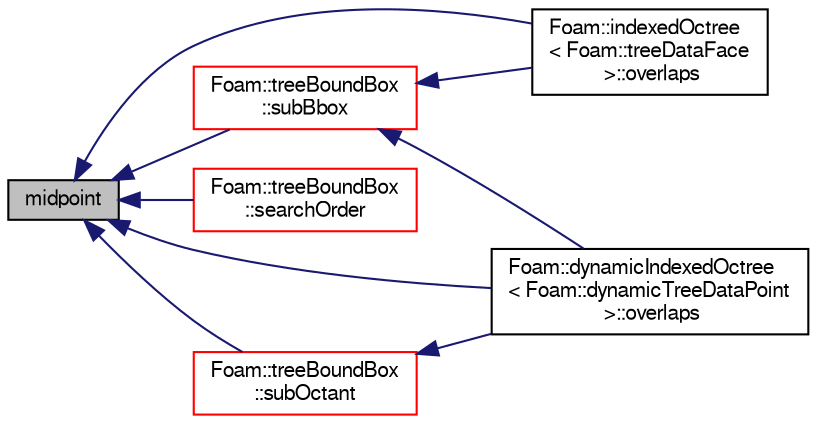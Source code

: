 digraph "midpoint"
{
  bgcolor="transparent";
  edge [fontname="FreeSans",fontsize="10",labelfontname="FreeSans",labelfontsize="10"];
  node [fontname="FreeSans",fontsize="10",shape=record];
  rankdir="LR";
  Node639 [label="midpoint",height=0.2,width=0.4,color="black", fillcolor="grey75", style="filled", fontcolor="black"];
  Node639 -> Node640 [dir="back",color="midnightblue",fontsize="10",style="solid",fontname="FreeSans"];
  Node640 [label="Foam::dynamicIndexedOctree\l\< Foam::dynamicTreeDataPoint\l \>::overlaps",height=0.2,width=0.4,color="black",URL="$a25610.html#a4ca2bef7dbdb103c2f7f02e34e28b967",tooltip="Helper: does bb intersect a sphere around sample? Or is any. "];
  Node639 -> Node641 [dir="back",color="midnightblue",fontsize="10",style="solid",fontname="FreeSans"];
  Node641 [label="Foam::indexedOctree\l\< Foam::treeDataFace\l \>::overlaps",height=0.2,width=0.4,color="black",URL="$a25026.html#a4ca2bef7dbdb103c2f7f02e34e28b967",tooltip="Helper: does bb intersect a sphere around sample? Or is any. "];
  Node639 -> Node642 [dir="back",color="midnightblue",fontsize="10",style="solid",fontname="FreeSans"];
  Node642 [label="Foam::treeBoundBox\l::searchOrder",height=0.2,width=0.4,color="red",URL="$a27618.html#a4755b78bc3e7e11bc866f45baccf8fdc",tooltip="Calculates optimal order to look for nearest to point. "];
  Node639 -> Node644 [dir="back",color="midnightblue",fontsize="10",style="solid",fontname="FreeSans"];
  Node644 [label="Foam::treeBoundBox\l::subBbox",height=0.2,width=0.4,color="red",URL="$a27618.html#a52721173da6ba7cf4b2519dd97c5d8bc",tooltip="Sub box given by octant number. Midpoint calculated. "];
  Node644 -> Node640 [dir="back",color="midnightblue",fontsize="10",style="solid",fontname="FreeSans"];
  Node644 -> Node641 [dir="back",color="midnightblue",fontsize="10",style="solid",fontname="FreeSans"];
  Node639 -> Node652 [dir="back",color="midnightblue",fontsize="10",style="solid",fontname="FreeSans"];
  Node652 [label="Foam::treeBoundBox\l::subOctant",height=0.2,width=0.4,color="red",URL="$a27618.html#ab5953d77fa0625a101d04fa6a0294efa",tooltip="Returns octant number given point and the calculated midpoint. "];
  Node652 -> Node640 [dir="back",color="midnightblue",fontsize="10",style="solid",fontname="FreeSans"];
}
